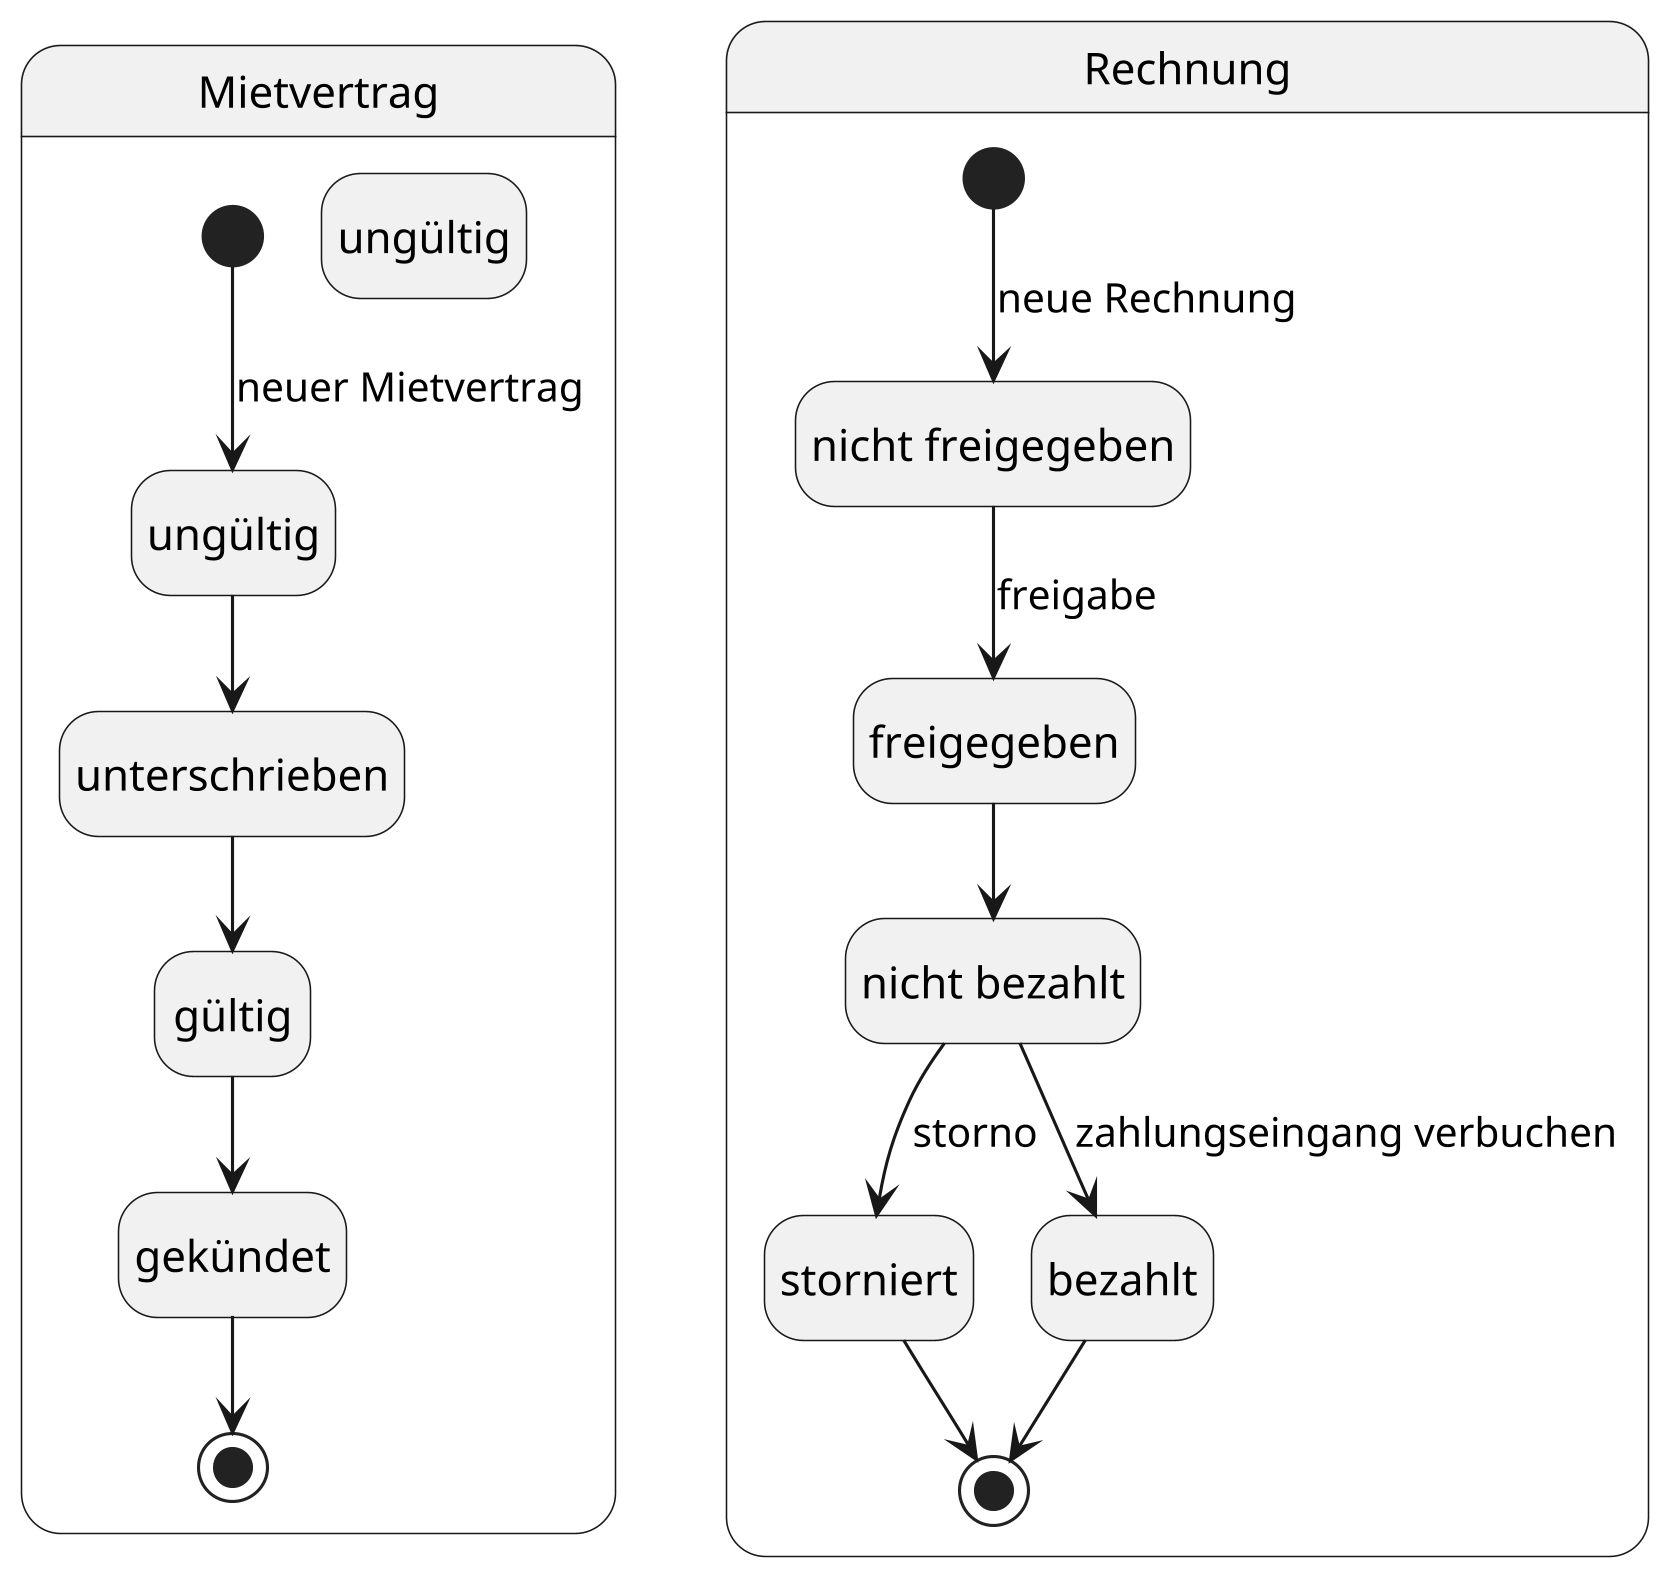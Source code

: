 @startuml mietvertragRechnung
skinparam dpi 300
hide empty description
state Mietvertrag {
[*] --> ungültig : neuer Mietvertrag
ungültig --> unterschrieben
unterschrieben --> gültig
gültig --> gekündet
state notValid as "ungültig"
gekündet --> [*]
}

state Rechnung {
state "nicht freigegeben" as nf
[*] --> nf : neue Rechnung
nf --> freigegeben : freigabe
state nichtBezahlt as "nicht bezahlt"
freigegeben --> nichtBezahlt
nichtBezahlt --> storniert : storno
nichtBezahlt --> bezahlt : zahlungseingang verbuchen
bezahlt -->[*]
storniert -->[*]
}
@enduml